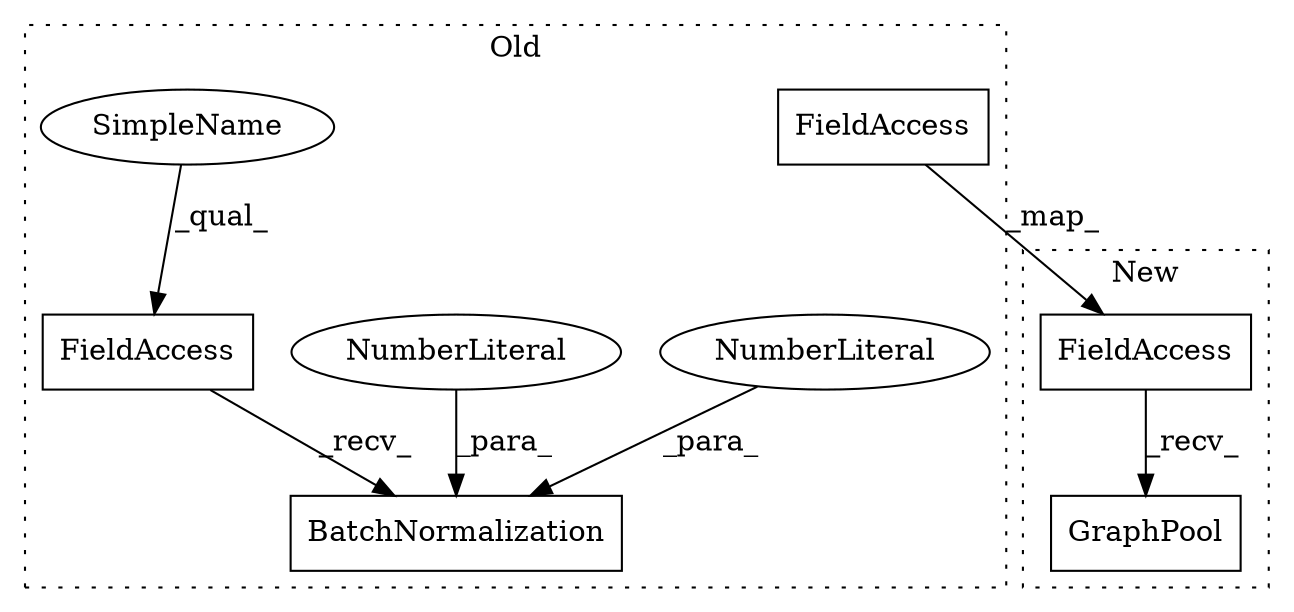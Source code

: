 digraph G {
subgraph cluster0 {
1 [label="BatchNormalization" a="32" s="1866,1893" l="19,1" shape="box"];
3 [label="NumberLiteral" a="34" s="1885" l="6" shape="ellipse"];
4 [label="NumberLiteral" a="34" s="1892" l="1" shape="ellipse"];
5 [label="FieldAccess" a="22" s="1854" l="11" shape="box"];
6 [label="FieldAccess" a="22" s="1981" l="11" shape="box"];
8 [label="SimpleName" a="42" s="1854" l="8" shape="ellipse"];
label = "Old";
style="dotted";
}
subgraph cluster1 {
2 [label="GraphPool" a="32" s="1787" l="11" shape="box"];
7 [label="FieldAccess" a="22" s="1775" l="11" shape="box"];
label = "New";
style="dotted";
}
3 -> 1 [label="_para_"];
4 -> 1 [label="_para_"];
5 -> 1 [label="_recv_"];
6 -> 7 [label="_map_"];
7 -> 2 [label="_recv_"];
8 -> 5 [label="_qual_"];
}